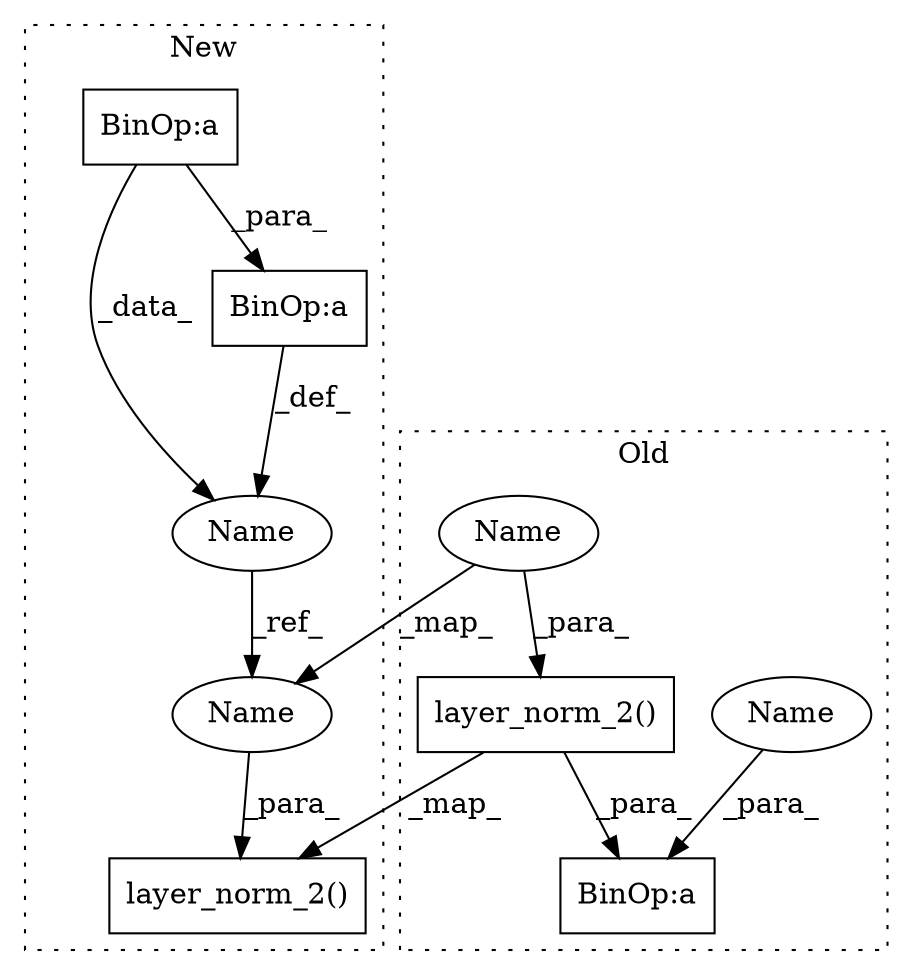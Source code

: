 digraph G {
subgraph cluster0 {
1 [label="layer_norm_2()" a="75" s="9712,9741" l="18,1" shape="box"];
4 [label="BinOp:a" a="82" s="9742" l="3" shape="box"];
7 [label="Name" a="87" s="9745" l="11" shape="ellipse"];
8 [label="Name" a="87" s="9730" l="11" shape="ellipse"];
label = "Old";
style="dotted";
}
subgraph cluster1 {
2 [label="layer_norm_2()" a="75" s="9724,9753" l="18,1" shape="box"];
3 [label="Name" a="87" s="9556" l="11" shape="ellipse"];
5 [label="BinOp:a" a="82" s="9687" l="3" shape="box"];
6 [label="BinOp:a" a="82" s="9388" l="3" shape="box"];
9 [label="Name" a="87" s="9742" l="11" shape="ellipse"];
label = "New";
style="dotted";
}
1 -> 2 [label="_map_"];
1 -> 4 [label="_para_"];
3 -> 9 [label="_ref_"];
5 -> 3 [label="_def_"];
6 -> 3 [label="_data_"];
6 -> 5 [label="_para_"];
7 -> 4 [label="_para_"];
8 -> 9 [label="_map_"];
8 -> 1 [label="_para_"];
9 -> 2 [label="_para_"];
}